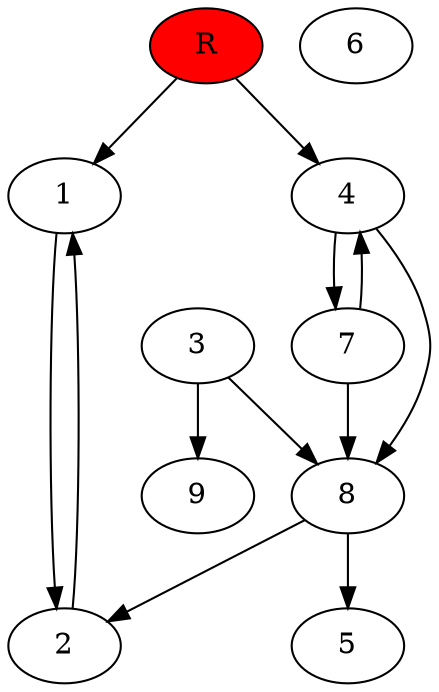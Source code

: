 digraph prb10275 {
	1
	2
	3
	4
	5
	6
	7
	8
	R [fillcolor="#ff0000" style=filled]
	1 -> 2
	2 -> 1
	3 -> 8
	3 -> 9
	4 -> 7
	4 -> 8
	7 -> 4
	7 -> 8
	8 -> 2
	8 -> 5
	R -> 1
	R -> 4
}
